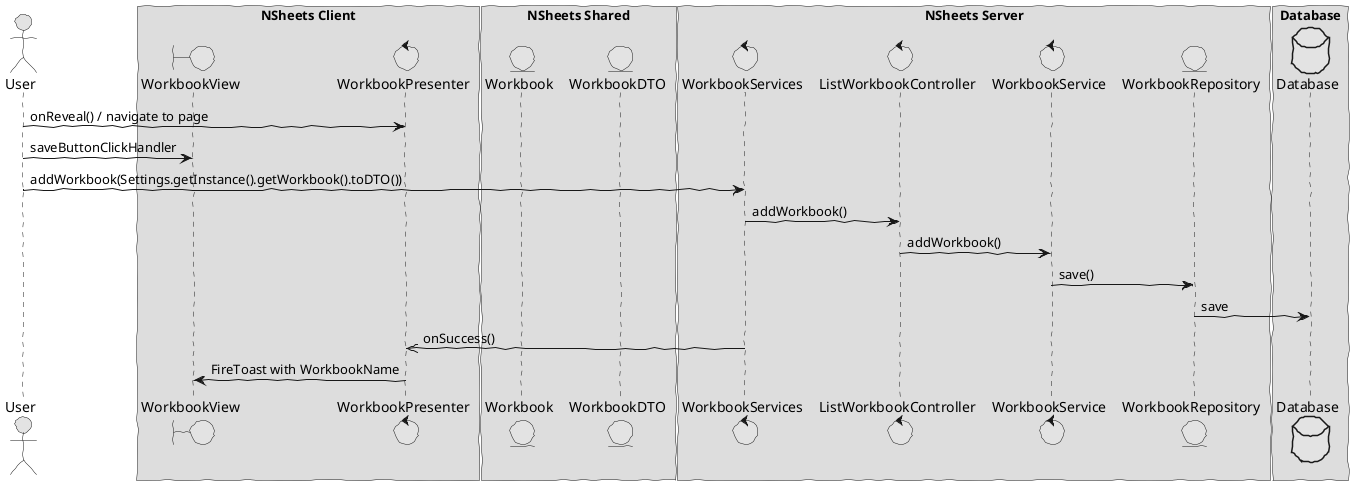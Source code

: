 @startuml design3
skinparam handwritten true
skinparam monochrome true
skinparam packageStyle rect
skinparam defaultFontName FG Virgil
skinparam shadowing false

actor User
boundary WorkbookView
control WorkbookPresenter
control WorkbookServices
control ListWorkbookController
control WorkbookService
entity WorkbookRepository
entity Workbook
entity WorkbookDTO
database Database 

box "NSheets Client"
participant WorkbookView
participant WorkbookPresenter
end box

box "NSheets Shared"
participant Workbook
participant WorkbookDTO
end box

box "NSheets Server"
participant WorkbookServices
participant ListWorkbookController
participant WorkbookService
participant WorkbookRepository
end box

box "Database"
participant Database
end box

User -> WorkbookPresenter : onReveal() / navigate to page 
User -> WorkbookView : saveButtonClickHandler
User -> WorkbookServices : addWorkbook(Settings.getInstance().getWorkbook().toDTO())
WorkbookServices -> ListWorkbookController : addWorkbook()
ListWorkbookController -> WorkbookService : addWorkbook()
WorkbookService -> WorkbookRepository : save()
WorkbookRepository -> Database : save
WorkbookServices ->> WorkbookPresenter : onSuccess() 
WorkbookPresenter -> WorkbookView : FireToast with WorkbookName

@enduml